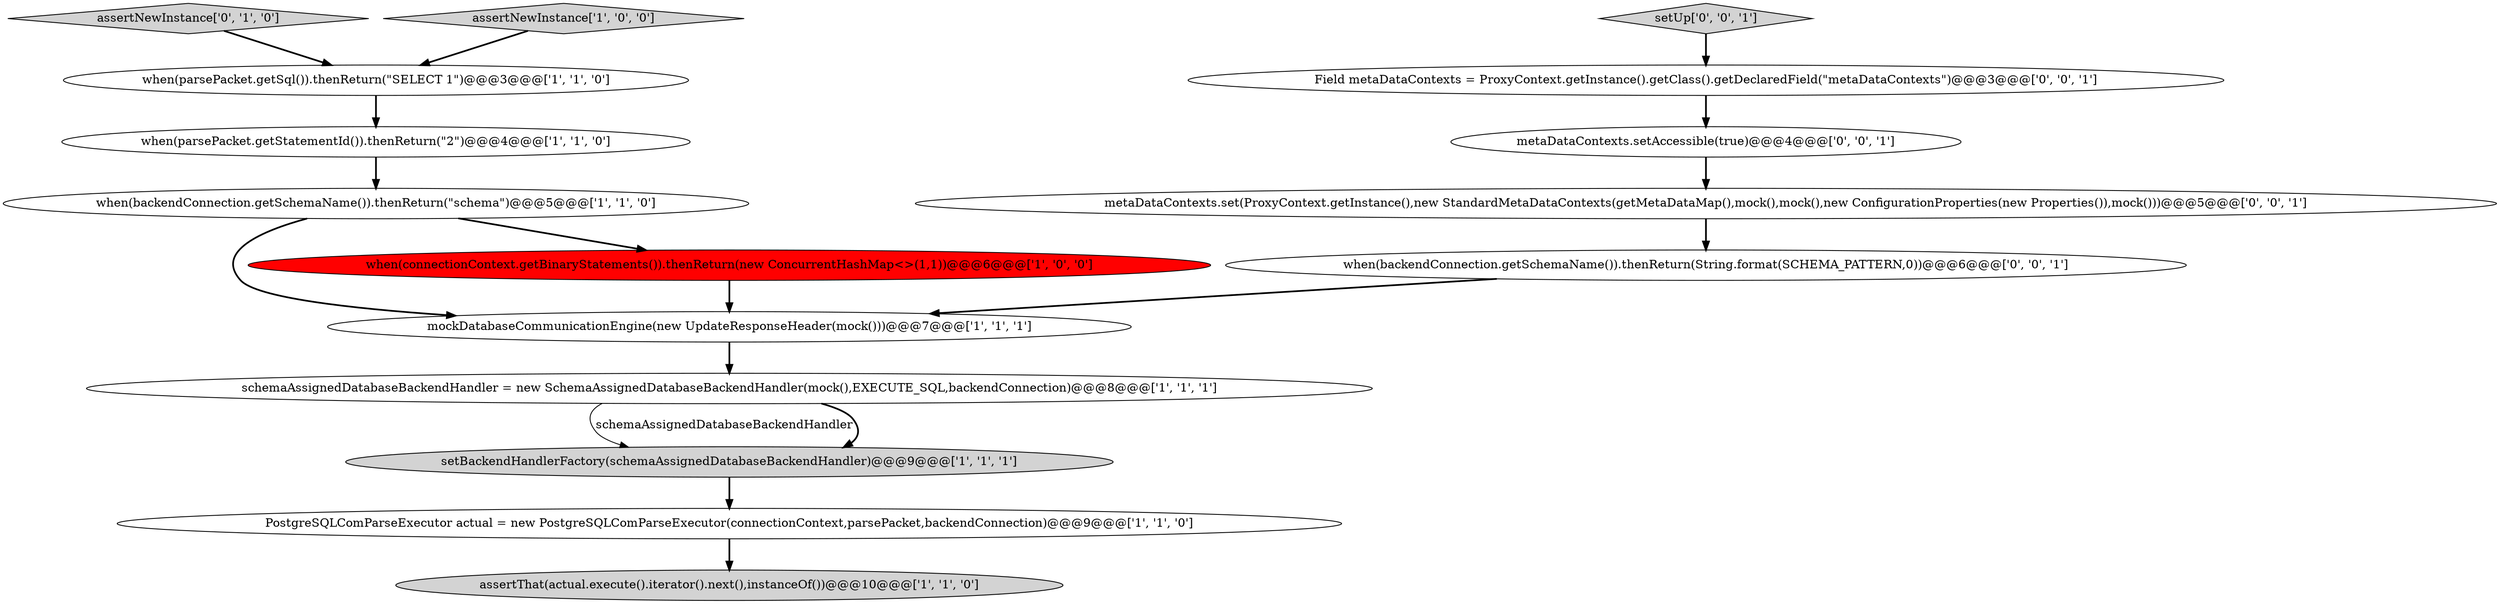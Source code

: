 digraph {
10 [style = filled, label = "assertNewInstance['0', '1', '0']", fillcolor = lightgray, shape = diamond image = "AAA0AAABBB2BBB"];
14 [style = filled, label = "when(backendConnection.getSchemaName()).thenReturn(String.format(SCHEMA_PATTERN,0))@@@6@@@['0', '0', '1']", fillcolor = white, shape = ellipse image = "AAA0AAABBB3BBB"];
11 [style = filled, label = "metaDataContexts.set(ProxyContext.getInstance(),new StandardMetaDataContexts(getMetaDataMap(),mock(),mock(),new ConfigurationProperties(new Properties()),mock()))@@@5@@@['0', '0', '1']", fillcolor = white, shape = ellipse image = "AAA0AAABBB3BBB"];
5 [style = filled, label = "PostgreSQLComParseExecutor actual = new PostgreSQLComParseExecutor(connectionContext,parsePacket,backendConnection)@@@9@@@['1', '1', '0']", fillcolor = white, shape = ellipse image = "AAA0AAABBB1BBB"];
7 [style = filled, label = "setBackendHandlerFactory(schemaAssignedDatabaseBackendHandler)@@@9@@@['1', '1', '1']", fillcolor = lightgray, shape = ellipse image = "AAA0AAABBB1BBB"];
1 [style = filled, label = "schemaAssignedDatabaseBackendHandler = new SchemaAssignedDatabaseBackendHandler(mock(),EXECUTE_SQL,backendConnection)@@@8@@@['1', '1', '1']", fillcolor = white, shape = ellipse image = "AAA0AAABBB1BBB"];
15 [style = filled, label = "Field metaDataContexts = ProxyContext.getInstance().getClass().getDeclaredField(\"metaDataContexts\")@@@3@@@['0', '0', '1']", fillcolor = white, shape = ellipse image = "AAA0AAABBB3BBB"];
4 [style = filled, label = "assertNewInstance['1', '0', '0']", fillcolor = lightgray, shape = diamond image = "AAA0AAABBB1BBB"];
8 [style = filled, label = "when(connectionContext.getBinaryStatements()).thenReturn(new ConcurrentHashMap<>(1,1))@@@6@@@['1', '0', '0']", fillcolor = red, shape = ellipse image = "AAA1AAABBB1BBB"];
6 [style = filled, label = "when(parsePacket.getStatementId()).thenReturn(\"2\")@@@4@@@['1', '1', '0']", fillcolor = white, shape = ellipse image = "AAA0AAABBB1BBB"];
0 [style = filled, label = "when(backendConnection.getSchemaName()).thenReturn(\"schema\")@@@5@@@['1', '1', '0']", fillcolor = white, shape = ellipse image = "AAA0AAABBB1BBB"];
9 [style = filled, label = "mockDatabaseCommunicationEngine(new UpdateResponseHeader(mock()))@@@7@@@['1', '1', '1']", fillcolor = white, shape = ellipse image = "AAA0AAABBB1BBB"];
13 [style = filled, label = "metaDataContexts.setAccessible(true)@@@4@@@['0', '0', '1']", fillcolor = white, shape = ellipse image = "AAA0AAABBB3BBB"];
2 [style = filled, label = "when(parsePacket.getSql()).thenReturn(\"SELECT 1\")@@@3@@@['1', '1', '0']", fillcolor = white, shape = ellipse image = "AAA0AAABBB1BBB"];
3 [style = filled, label = "assertThat(actual.execute().iterator().next(),instanceOf())@@@10@@@['1', '1', '0']", fillcolor = lightgray, shape = ellipse image = "AAA0AAABBB1BBB"];
12 [style = filled, label = "setUp['0', '0', '1']", fillcolor = lightgray, shape = diamond image = "AAA0AAABBB3BBB"];
5->3 [style = bold, label=""];
14->9 [style = bold, label=""];
10->2 [style = bold, label=""];
7->5 [style = bold, label=""];
0->9 [style = bold, label=""];
6->0 [style = bold, label=""];
15->13 [style = bold, label=""];
4->2 [style = bold, label=""];
1->7 [style = solid, label="schemaAssignedDatabaseBackendHandler"];
9->1 [style = bold, label=""];
11->14 [style = bold, label=""];
1->7 [style = bold, label=""];
2->6 [style = bold, label=""];
13->11 [style = bold, label=""];
0->8 [style = bold, label=""];
8->9 [style = bold, label=""];
12->15 [style = bold, label=""];
}

